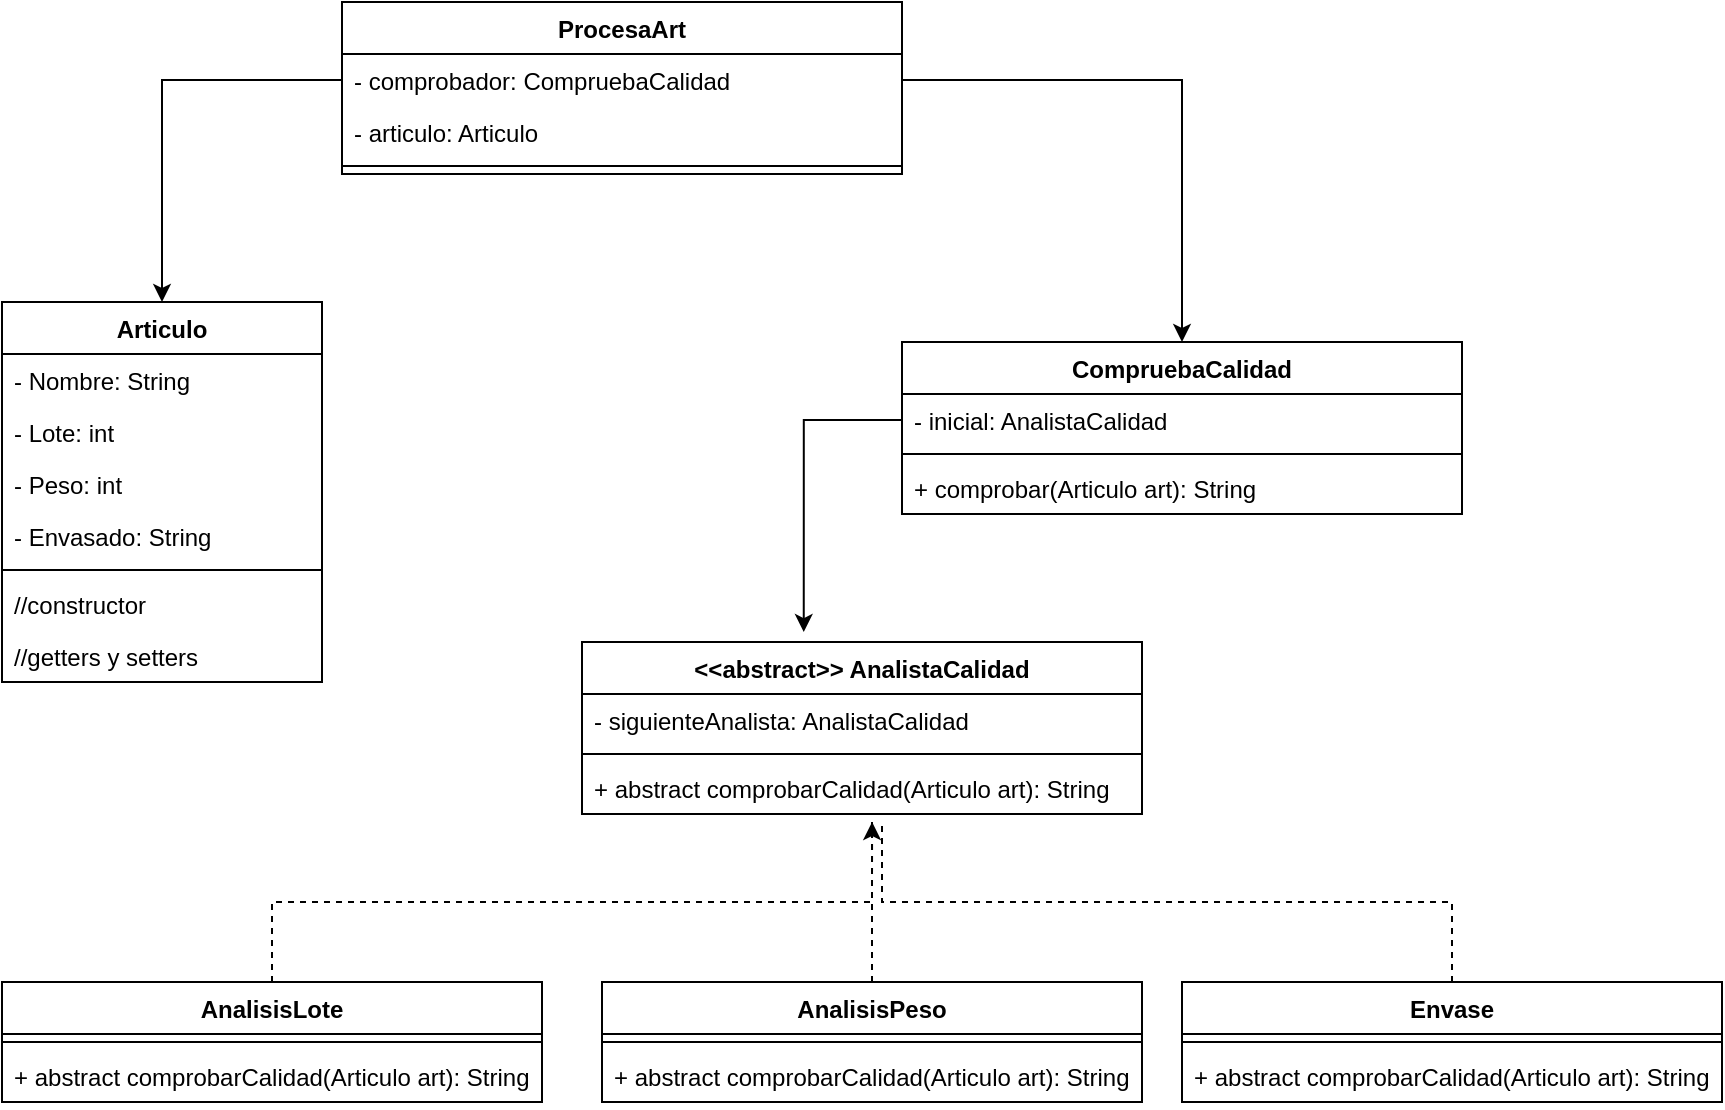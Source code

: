 <mxfile version="20.2.3" type="device"><diagram id="3ItQNLzwIiZ8ZnGJg_ZI" name="Page-1"><mxGraphModel dx="868" dy="1619" grid="1" gridSize="10" guides="1" tooltips="1" connect="1" arrows="1" fold="1" page="1" pageScale="1" pageWidth="827" pageHeight="1169" math="0" shadow="0"><root><mxCell id="0"/><mxCell id="1" parent="0"/><mxCell id="t30HTQ7t-W11kwq1uCZY-33" style="edgeStyle=orthogonalEdgeStyle;rounded=0;orthogonalLoop=1;jettySize=auto;html=1;exitX=0.5;exitY=0;exitDx=0;exitDy=0;dashed=1;entryX=0.518;entryY=1.154;entryDx=0;entryDy=0;entryPerimeter=0;" parent="1" source="xM_rl36Q2EgO0iUzrxV0-1" target="ggIEu3GADFwgptzqMM9x-10" edge="1"><mxGeometry relative="1" as="geometry"><mxPoint x="450" y="80" as="targetPoint"/><Array as="points"><mxPoint x="165" y="120"/><mxPoint x="465" y="120"/></Array></mxGeometry></mxCell><mxCell id="xM_rl36Q2EgO0iUzrxV0-1" value="AnalisisLote" style="swimlane;fontStyle=1;align=center;verticalAlign=top;childLayout=stackLayout;horizontal=1;startSize=26;horizontalStack=0;resizeParent=1;resizeParentMax=0;resizeLast=0;collapsible=1;marginBottom=0;" parent="1" vertex="1"><mxGeometry x="30" y="160" width="270" height="60" as="geometry"/></mxCell><mxCell id="xM_rl36Q2EgO0iUzrxV0-2" value="" style="line;strokeWidth=1;fillColor=none;align=left;verticalAlign=middle;spacingTop=-1;spacingLeft=3;spacingRight=3;rotatable=0;labelPosition=right;points=[];portConstraint=eastwest;" parent="xM_rl36Q2EgO0iUzrxV0-1" vertex="1"><mxGeometry y="26" width="270" height="8" as="geometry"/></mxCell><mxCell id="t30HTQ7t-W11kwq1uCZY-10" value="+ abstract comprobarCalidad(Articulo art): String" style="text;strokeColor=none;fillColor=none;align=left;verticalAlign=top;spacingLeft=4;spacingRight=4;overflow=hidden;rotatable=0;points=[[0,0.5],[1,0.5]];portConstraint=eastwest;" parent="xM_rl36Q2EgO0iUzrxV0-1" vertex="1"><mxGeometry y="34" width="270" height="26" as="geometry"/></mxCell><mxCell id="xM_rl36Q2EgO0iUzrxV0-15" value="&lt;&lt;abstract&gt;&gt; AnalistaCalidad" style="swimlane;fontStyle=1;align=center;verticalAlign=top;childLayout=stackLayout;horizontal=1;startSize=26;horizontalStack=0;resizeParent=1;resizeParentMax=0;resizeLast=0;collapsible=1;marginBottom=0;whiteSpace=wrap;" parent="1" vertex="1"><mxGeometry x="320" y="-10" width="280" height="86" as="geometry"/></mxCell><mxCell id="ggIEu3GADFwgptzqMM9x-2" value="- siguienteAnalista: AnalistaCalidad" style="text;strokeColor=none;fillColor=none;align=left;verticalAlign=top;spacingLeft=4;spacingRight=4;overflow=hidden;rotatable=0;points=[[0,0.5],[1,0.5]];portConstraint=eastwest;" parent="xM_rl36Q2EgO0iUzrxV0-15" vertex="1"><mxGeometry y="26" width="280" height="26" as="geometry"/></mxCell><mxCell id="xM_rl36Q2EgO0iUzrxV0-17" value="" style="line;strokeWidth=1;fillColor=none;align=left;verticalAlign=middle;spacingTop=-1;spacingLeft=3;spacingRight=3;rotatable=0;labelPosition=right;points=[];portConstraint=eastwest;" parent="xM_rl36Q2EgO0iUzrxV0-15" vertex="1"><mxGeometry y="52" width="280" height="8" as="geometry"/></mxCell><mxCell id="ggIEu3GADFwgptzqMM9x-10" value="+ abstract comprobarCalidad(Articulo art): String" style="text;strokeColor=none;fillColor=none;align=left;verticalAlign=top;spacingLeft=4;spacingRight=4;overflow=hidden;rotatable=0;points=[[0,0.5],[1,0.5]];portConstraint=eastwest;" parent="xM_rl36Q2EgO0iUzrxV0-15" vertex="1"><mxGeometry y="60" width="280" height="26" as="geometry"/></mxCell><mxCell id="t30HTQ7t-W11kwq1uCZY-1" value="Articulo" style="swimlane;fontStyle=1;align=center;verticalAlign=top;childLayout=stackLayout;horizontal=1;startSize=26;horizontalStack=0;resizeParent=1;resizeParentMax=0;resizeLast=0;collapsible=1;marginBottom=0;" parent="1" vertex="1"><mxGeometry x="30" y="-180" width="160" height="190" as="geometry"/></mxCell><mxCell id="t30HTQ7t-W11kwq1uCZY-2" value="- Nombre: String" style="text;strokeColor=none;fillColor=none;align=left;verticalAlign=top;spacingLeft=4;spacingRight=4;overflow=hidden;rotatable=0;points=[[0,0.5],[1,0.5]];portConstraint=eastwest;" parent="t30HTQ7t-W11kwq1uCZY-1" vertex="1"><mxGeometry y="26" width="160" height="26" as="geometry"/></mxCell><mxCell id="t30HTQ7t-W11kwq1uCZY-6" value="- Lote: int" style="text;strokeColor=none;fillColor=none;align=left;verticalAlign=top;spacingLeft=4;spacingRight=4;overflow=hidden;rotatable=0;points=[[0,0.5],[1,0.5]];portConstraint=eastwest;" parent="t30HTQ7t-W11kwq1uCZY-1" vertex="1"><mxGeometry y="52" width="160" height="26" as="geometry"/></mxCell><mxCell id="t30HTQ7t-W11kwq1uCZY-7" value="- Peso: int" style="text;strokeColor=none;fillColor=none;align=left;verticalAlign=top;spacingLeft=4;spacingRight=4;overflow=hidden;rotatable=0;points=[[0,0.5],[1,0.5]];portConstraint=eastwest;" parent="t30HTQ7t-W11kwq1uCZY-1" vertex="1"><mxGeometry y="78" width="160" height="26" as="geometry"/></mxCell><mxCell id="t30HTQ7t-W11kwq1uCZY-8" value="- Envasado: String" style="text;strokeColor=none;fillColor=none;align=left;verticalAlign=top;spacingLeft=4;spacingRight=4;overflow=hidden;rotatable=0;points=[[0,0.5],[1,0.5]];portConstraint=eastwest;" parent="t30HTQ7t-W11kwq1uCZY-1" vertex="1"><mxGeometry y="104" width="160" height="26" as="geometry"/></mxCell><mxCell id="t30HTQ7t-W11kwq1uCZY-3" value="" style="line;strokeWidth=1;fillColor=none;align=left;verticalAlign=middle;spacingTop=-1;spacingLeft=3;spacingRight=3;rotatable=0;labelPosition=right;points=[];portConstraint=eastwest;" parent="t30HTQ7t-W11kwq1uCZY-1" vertex="1"><mxGeometry y="130" width="160" height="8" as="geometry"/></mxCell><mxCell id="t30HTQ7t-W11kwq1uCZY-4" value="//constructor" style="text;strokeColor=none;fillColor=none;align=left;verticalAlign=top;spacingLeft=4;spacingRight=4;overflow=hidden;rotatable=0;points=[[0,0.5],[1,0.5]];portConstraint=eastwest;" parent="t30HTQ7t-W11kwq1uCZY-1" vertex="1"><mxGeometry y="138" width="160" height="26" as="geometry"/></mxCell><mxCell id="t30HTQ7t-W11kwq1uCZY-9" value="//getters y setters" style="text;strokeColor=none;fillColor=none;align=left;verticalAlign=top;spacingLeft=4;spacingRight=4;overflow=hidden;rotatable=0;points=[[0,0.5],[1,0.5]];portConstraint=eastwest;" parent="t30HTQ7t-W11kwq1uCZY-1" vertex="1"><mxGeometry y="164" width="160" height="26" as="geometry"/></mxCell><mxCell id="t30HTQ7t-W11kwq1uCZY-34" style="edgeStyle=orthogonalEdgeStyle;rounded=0;orthogonalLoop=1;jettySize=auto;html=1;exitX=0.5;exitY=0;exitDx=0;exitDy=0;dashed=1;endArrow=none;endFill=0;" parent="1" source="t30HTQ7t-W11kwq1uCZY-14" edge="1"><mxGeometry relative="1" as="geometry"><mxPoint x="465" y="80" as="targetPoint"/></mxGeometry></mxCell><mxCell id="t30HTQ7t-W11kwq1uCZY-14" value="AnalisisPeso" style="swimlane;fontStyle=1;align=center;verticalAlign=top;childLayout=stackLayout;horizontal=1;startSize=26;horizontalStack=0;resizeParent=1;resizeParentMax=0;resizeLast=0;collapsible=1;marginBottom=0;" parent="1" vertex="1"><mxGeometry x="330" y="160" width="270" height="60" as="geometry"/></mxCell><mxCell id="t30HTQ7t-W11kwq1uCZY-15" value="" style="line;strokeWidth=1;fillColor=none;align=left;verticalAlign=middle;spacingTop=-1;spacingLeft=3;spacingRight=3;rotatable=0;labelPosition=right;points=[];portConstraint=eastwest;" parent="t30HTQ7t-W11kwq1uCZY-14" vertex="1"><mxGeometry y="26" width="270" height="8" as="geometry"/></mxCell><mxCell id="t30HTQ7t-W11kwq1uCZY-16" value="+ abstract comprobarCalidad(Articulo art): String" style="text;strokeColor=none;fillColor=none;align=left;verticalAlign=top;spacingLeft=4;spacingRight=4;overflow=hidden;rotatable=0;points=[[0,0.5],[1,0.5]];portConstraint=eastwest;" parent="t30HTQ7t-W11kwq1uCZY-14" vertex="1"><mxGeometry y="34" width="270" height="26" as="geometry"/></mxCell><mxCell id="t30HTQ7t-W11kwq1uCZY-35" style="edgeStyle=orthogonalEdgeStyle;rounded=0;orthogonalLoop=1;jettySize=auto;html=1;exitX=0.5;exitY=0;exitDx=0;exitDy=0;dashed=1;endArrow=none;endFill=0;" parent="1" source="t30HTQ7t-W11kwq1uCZY-17" edge="1"><mxGeometry relative="1" as="geometry"><mxPoint x="470" y="80" as="targetPoint"/><Array as="points"><mxPoint x="755" y="120"/><mxPoint x="470" y="120"/></Array></mxGeometry></mxCell><mxCell id="t30HTQ7t-W11kwq1uCZY-17" value="Envase" style="swimlane;fontStyle=1;align=center;verticalAlign=top;childLayout=stackLayout;horizontal=1;startSize=26;horizontalStack=0;resizeParent=1;resizeParentMax=0;resizeLast=0;collapsible=1;marginBottom=0;" parent="1" vertex="1"><mxGeometry x="620" y="160" width="270" height="60" as="geometry"/></mxCell><mxCell id="t30HTQ7t-W11kwq1uCZY-18" value="" style="line;strokeWidth=1;fillColor=none;align=left;verticalAlign=middle;spacingTop=-1;spacingLeft=3;spacingRight=3;rotatable=0;labelPosition=right;points=[];portConstraint=eastwest;" parent="t30HTQ7t-W11kwq1uCZY-17" vertex="1"><mxGeometry y="26" width="270" height="8" as="geometry"/></mxCell><mxCell id="t30HTQ7t-W11kwq1uCZY-19" value="+ abstract comprobarCalidad(Articulo art): String" style="text;strokeColor=none;fillColor=none;align=left;verticalAlign=top;spacingLeft=4;spacingRight=4;overflow=hidden;rotatable=0;points=[[0,0.5],[1,0.5]];portConstraint=eastwest;" parent="t30HTQ7t-W11kwq1uCZY-17" vertex="1"><mxGeometry y="34" width="270" height="26" as="geometry"/></mxCell><mxCell id="t30HTQ7t-W11kwq1uCZY-20" value="CompruebaCalidad" style="swimlane;fontStyle=1;align=center;verticalAlign=top;childLayout=stackLayout;horizontal=1;startSize=26;horizontalStack=0;resizeParent=1;resizeParentMax=0;resizeLast=0;collapsible=1;marginBottom=0;whiteSpace=wrap;" parent="1" vertex="1"><mxGeometry x="480" y="-160" width="280" height="86" as="geometry"/></mxCell><mxCell id="t30HTQ7t-W11kwq1uCZY-21" value="- inicial: AnalistaCalidad" style="text;strokeColor=none;fillColor=none;align=left;verticalAlign=top;spacingLeft=4;spacingRight=4;overflow=hidden;rotatable=0;points=[[0,0.5],[1,0.5]];portConstraint=eastwest;" parent="t30HTQ7t-W11kwq1uCZY-20" vertex="1"><mxGeometry y="26" width="280" height="26" as="geometry"/></mxCell><mxCell id="t30HTQ7t-W11kwq1uCZY-22" value="" style="line;strokeWidth=1;fillColor=none;align=left;verticalAlign=middle;spacingTop=-1;spacingLeft=3;spacingRight=3;rotatable=0;labelPosition=right;points=[];portConstraint=eastwest;" parent="t30HTQ7t-W11kwq1uCZY-20" vertex="1"><mxGeometry y="52" width="280" height="8" as="geometry"/></mxCell><mxCell id="t30HTQ7t-W11kwq1uCZY-23" value="+ comprobar(Articulo art): String" style="text;strokeColor=none;fillColor=none;align=left;verticalAlign=top;spacingLeft=4;spacingRight=4;overflow=hidden;rotatable=0;points=[[0,0.5],[1,0.5]];portConstraint=eastwest;" parent="t30HTQ7t-W11kwq1uCZY-20" vertex="1"><mxGeometry y="60" width="280" height="26" as="geometry"/></mxCell><mxCell id="t30HTQ7t-W11kwq1uCZY-24" value="ProcesaArt" style="swimlane;fontStyle=1;align=center;verticalAlign=top;childLayout=stackLayout;horizontal=1;startSize=26;horizontalStack=0;resizeParent=1;resizeParentMax=0;resizeLast=0;collapsible=1;marginBottom=0;whiteSpace=wrap;" parent="1" vertex="1"><mxGeometry x="200" y="-330" width="280" height="86" as="geometry"/></mxCell><mxCell id="t30HTQ7t-W11kwq1uCZY-25" value="- comprobador: CompruebaCalidad" style="text;strokeColor=none;fillColor=none;align=left;verticalAlign=top;spacingLeft=4;spacingRight=4;overflow=hidden;rotatable=0;points=[[0,0.5],[1,0.5]];portConstraint=eastwest;" parent="t30HTQ7t-W11kwq1uCZY-24" vertex="1"><mxGeometry y="26" width="280" height="26" as="geometry"/></mxCell><mxCell id="t30HTQ7t-W11kwq1uCZY-36" value="- articulo: Articulo" style="text;strokeColor=none;fillColor=none;align=left;verticalAlign=top;spacingLeft=4;spacingRight=4;overflow=hidden;rotatable=0;points=[[0,0.5],[1,0.5]];portConstraint=eastwest;" parent="t30HTQ7t-W11kwq1uCZY-24" vertex="1"><mxGeometry y="52" width="280" height="26" as="geometry"/></mxCell><mxCell id="t30HTQ7t-W11kwq1uCZY-26" value="" style="line;strokeWidth=1;fillColor=none;align=left;verticalAlign=middle;spacingTop=-1;spacingLeft=3;spacingRight=3;rotatable=0;labelPosition=right;points=[];portConstraint=eastwest;" parent="t30HTQ7t-W11kwq1uCZY-24" vertex="1"><mxGeometry y="78" width="280" height="8" as="geometry"/></mxCell><mxCell id="t30HTQ7t-W11kwq1uCZY-28" style="edgeStyle=orthogonalEdgeStyle;rounded=0;orthogonalLoop=1;jettySize=auto;html=1;exitX=0;exitY=0.5;exitDx=0;exitDy=0;entryX=0.5;entryY=0;entryDx=0;entryDy=0;" parent="1" source="t30HTQ7t-W11kwq1uCZY-25" target="t30HTQ7t-W11kwq1uCZY-1" edge="1"><mxGeometry relative="1" as="geometry"/></mxCell><mxCell id="t30HTQ7t-W11kwq1uCZY-31" style="edgeStyle=orthogonalEdgeStyle;rounded=0;orthogonalLoop=1;jettySize=auto;html=1;entryX=0.5;entryY=0;entryDx=0;entryDy=0;" parent="1" source="t30HTQ7t-W11kwq1uCZY-25" target="t30HTQ7t-W11kwq1uCZY-20" edge="1"><mxGeometry relative="1" as="geometry"/></mxCell><mxCell id="t30HTQ7t-W11kwq1uCZY-32" style="edgeStyle=orthogonalEdgeStyle;rounded=0;orthogonalLoop=1;jettySize=auto;html=1;exitX=0;exitY=0.5;exitDx=0;exitDy=0;entryX=0.396;entryY=-0.058;entryDx=0;entryDy=0;entryPerimeter=0;" parent="1" source="t30HTQ7t-W11kwq1uCZY-21" target="xM_rl36Q2EgO0iUzrxV0-15" edge="1"><mxGeometry relative="1" as="geometry"/></mxCell></root></mxGraphModel></diagram></mxfile>